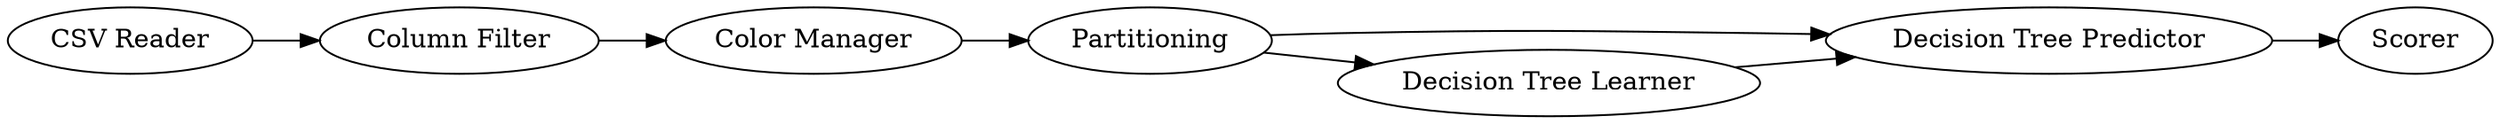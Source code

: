 digraph {
	12 -> 13
	14 -> 16
	15 -> 16
	13 -> 17
	17 -> 14
	14 -> 15
	16 -> 18
	16 [label="Decision Tree Predictor"]
	13 [label="Column Filter"]
	18 [label=Scorer]
	15 [label="Decision Tree Learner"]
	14 [label=Partitioning]
	17 [label="Color Manager"]
	12 [label="CSV Reader"]
	rankdir=LR
}
